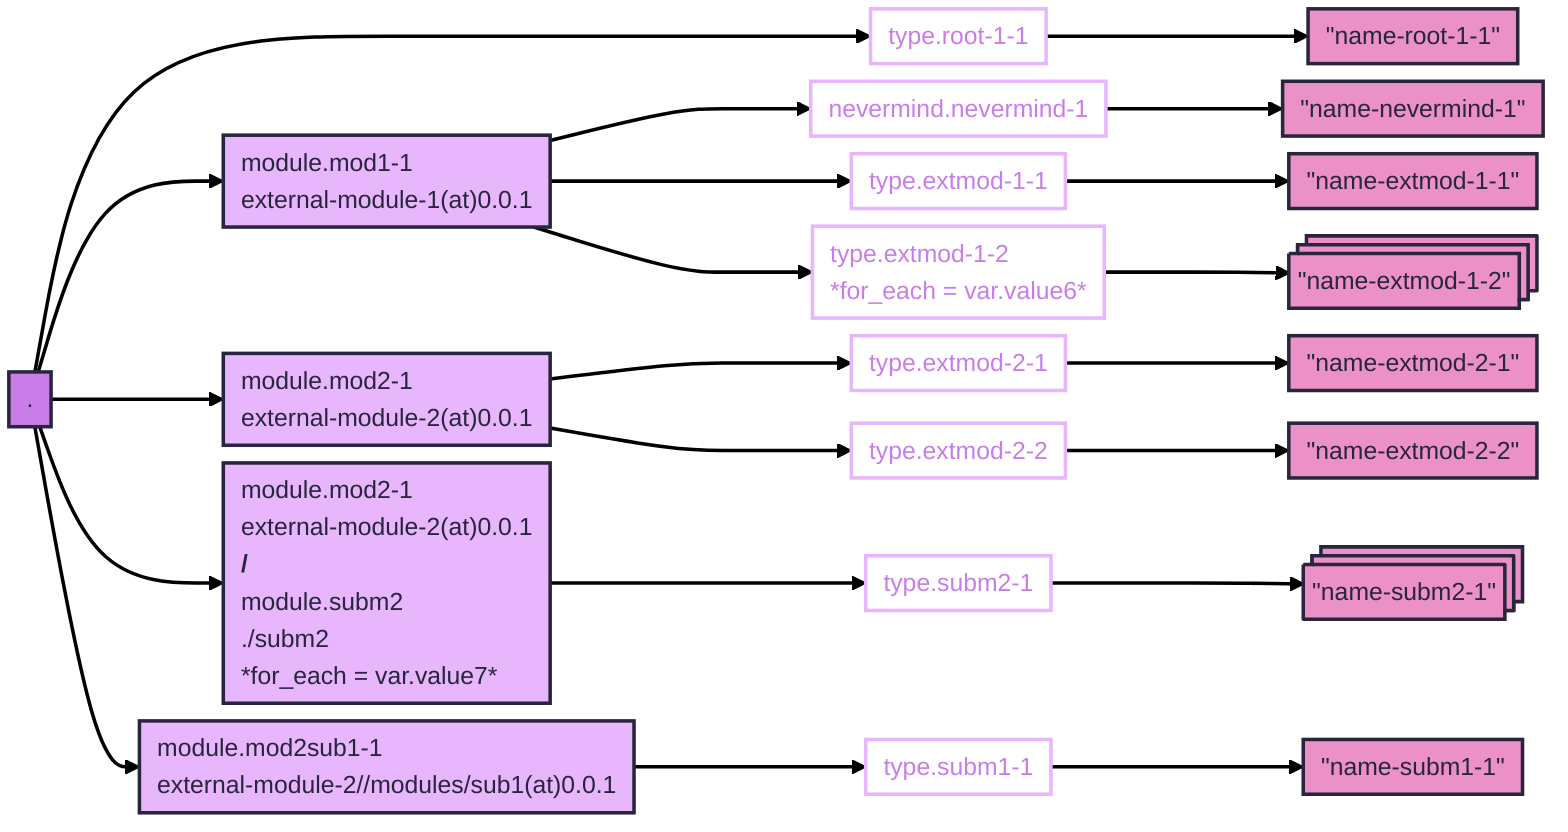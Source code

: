 ---
config:
  theme: redux
  flowchart:
    diagramPadding: 5
    padding: 5
    nodeSpacing: 10
    wrappingWidth: 700
---
flowchart LR
  classDef tf-path fill:#c87de8
  classDef tf-resource stroke:#e7b6fc,color:#c87de8,text-align:left
  classDef tf-int-mod fill:#e7b6fc,text-align:left
  classDef tf-ext-mod fill:#7da8e8,text-align:left
  classDef tf-name fill:#eb91c7
  p_root["."]:::tf-path
  p_root ----> r_root__typeroot11["type.root-1-1"]:::tf-resource
  r_root__typeroot11 ---> n_root__typeroot11_n["#34;name-root-1-1#34;"]:::tf-name
  p_root --> m_root__mod11["module.mod1-1<br>external-module-1(at)0.0.1"]:::tf-int-mod
  m_root__mod11 ---> r_root__mod11__nevermindnevermind1["nevermind.nevermind-1"]:::tf-resource
  r_root__mod11__nevermindnevermind1 ---> n_root__mod11__nevermindnevermind1_n["#34;name-nevermind-1#34;"]:::tf-name
  m_root__mod11 ---> r_root__mod11__typeextmod11["type.extmod-1-1"]:::tf-resource
  r_root__mod11__typeextmod11 ---> n_root__mod11__typeextmod11_n["#34;name-extmod-1-1#34;"]:::tf-name
  m_root__mod11 ---> r_root__mod11__typeextmod12["type.extmod-1-2<br>*for_each = var.value6*"]:::tf-resource
  r_root__mod11__typeextmod12 ---> n_root__mod11__typeextmod12_n:::tf-name@{ shape: procs, label: "#34;name-extmod-1-2#34;"}
  p_root --> m_root__mod21["module.mod2-1<br>external-module-2(at)0.0.1"]:::tf-int-mod
  m_root__mod21 ---> r_root__mod21__typeextmod21["type.extmod-2-1"]:::tf-resource
  r_root__mod21__typeextmod21 ---> n_root__mod21__typeextmod21_n["#34;name-extmod-2-1#34;"]:::tf-name
  m_root__mod21 ---> r_root__mod21__typeextmod22["type.extmod-2-2"]:::tf-resource
  r_root__mod21__typeextmod22 ---> n_root__mod21__typeextmod22_n["#34;name-extmod-2-2#34;"]:::tf-name
  p_root --> m_root__root__mod21__subm2["module.mod2-1<br>external-module-2(at)0.0.1<br><b>/</b><br>module.subm2<br>./subm2<br>*for_each = var.value7*"]:::tf-int-mod
  m_root__root__mod21__subm2 ---> r_root__root__mod21__subm2__typesubm21["type.subm2-1"]:::tf-resource
  r_root__root__mod21__subm2__typesubm21 ---> n_root__root__mod21__subm2__typesubm21_n:::tf-name@{ shape: procs, label: "#34;name-subm2-1#34;"}
  p_root --> m_root__mod2sub11["module.mod2sub1-1<br>external-module-2//modules/sub1(at)0.0.1"]:::tf-int-mod
  m_root__mod2sub11 ---> r_root__mod2sub11__typesubm11["type.subm1-1"]:::tf-resource
  r_root__mod2sub11__typesubm11 ---> n_root__mod2sub11__typesubm11_n["#34;name-subm1-1#34;"]:::tf-name